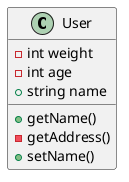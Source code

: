 @startuml
class User {
  + getName()
  - getAddress()
  + setName()
  - int weight
  - int age
  + string name
}
@enduml